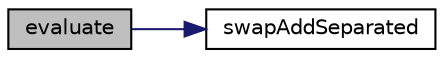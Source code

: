 digraph "evaluate"
{
  bgcolor="transparent";
  edge [fontname="Helvetica",fontsize="10",labelfontname="Helvetica",labelfontsize="10"];
  node [fontname="Helvetica",fontsize="10",shape=record];
  rankdir="LR";
  Node1 [label="evaluate",height=0.2,width=0.4,color="black", fillcolor="grey75", style="filled", fontcolor="black"];
  Node1 -> Node2 [color="midnightblue",fontsize="10",style="solid",fontname="Helvetica"];
  Node2 [label="swapAddSeparated",height=0.2,width=0.4,color="black",URL="$a02046.html#a6b6ec8dd007bdcca9f315436667e8549",tooltip="Assume processor patch always collocated. "];
}
